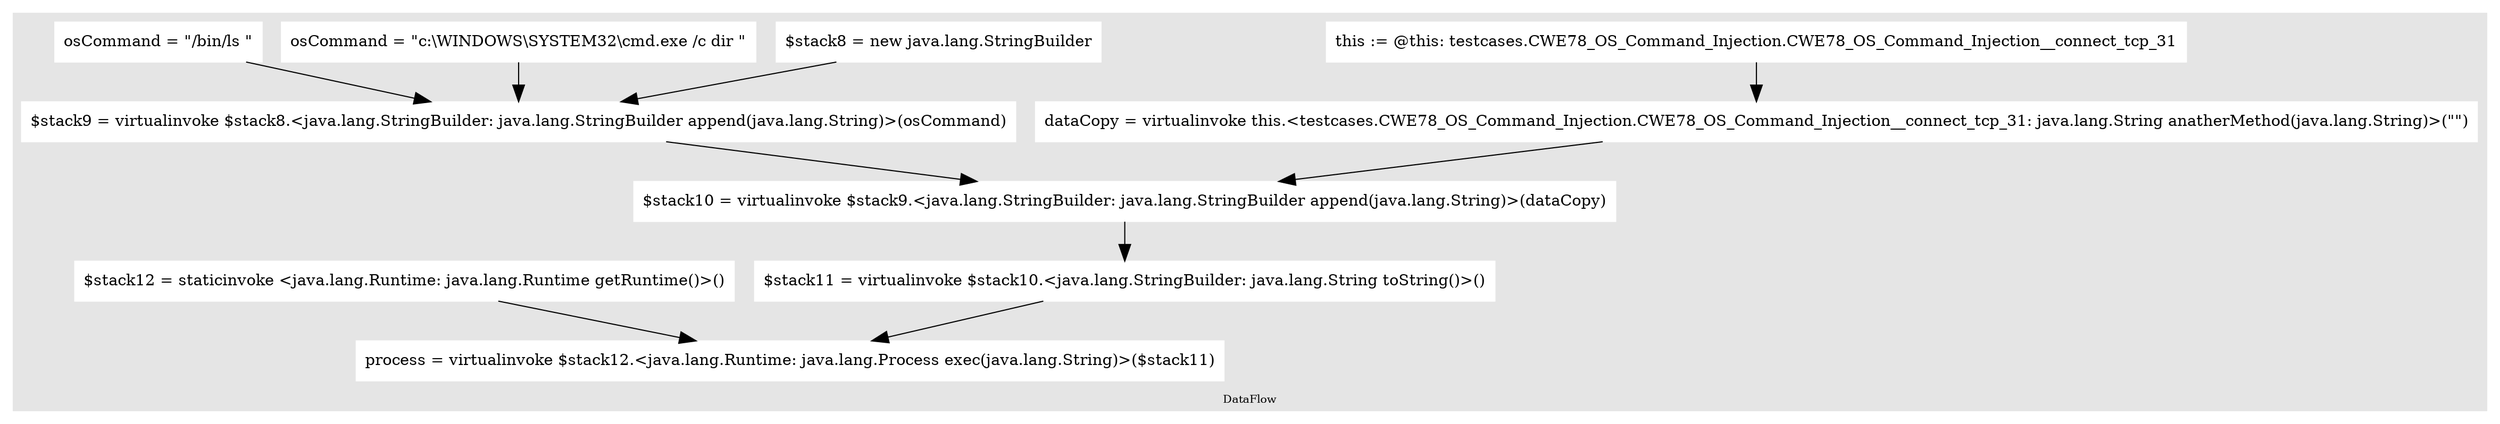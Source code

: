 digraph G {
	compound=true
	labelloc=b
	style=filled
	color=gray90
	node [shape=box,style=filled,color=white]
	edge [fontsize=10,arrowsize=1.5,fontcolor=grey40]
	fontsize=10

	subgraph cluster_1122130699 { 
		label = "DataFlow"
		1546908073[label="this := @this: testcases.CWE78_OS_Command_Injection.CWE78_OS_Command_Injection__connect_tcp_31"]
		592983282[label="$stack8 = new java.lang.StringBuilder"]
		447718425[label="osCommand = &quot;c:\\WINDOWS\\SYSTEM32\\cmd.exe /c dir &quot;"]
		168907708[label="osCommand = &quot;/bin/ls &quot;"]
		846254484[label="$stack9 = virtualinvoke $stack8.&lt;java.lang.StringBuilder: java.lang.StringBuilder append(java.lang.String)&gt;(osCommand)"]
		168907708 -> 846254484
		447718425 -> 846254484
		592983282 -> 846254484
		1168019749[label="dataCopy = virtualinvoke this.&lt;testcases.CWE78_OS_Command_Injection.CWE78_OS_Command_Injection__connect_tcp_31: java.lang.String anatherMethod(java.lang.String)&gt;(&quot;&quot;)"]
		1546908073 -> 1168019749
		1427381743[label="$stack10 = virtualinvoke $stack9.&lt;java.lang.StringBuilder: java.lang.StringBuilder append(java.lang.String)&gt;(dataCopy)"]
		1168019749 -> 1427381743
		846254484 -> 1427381743
		1280851663[label="$stack12 = staticinvoke &lt;java.lang.Runtime: java.lang.Runtime getRuntime()&gt;()"]
		129153987[label="$stack11 = virtualinvoke $stack10.&lt;java.lang.StringBuilder: java.lang.String toString()&gt;()"]
		1427381743 -> 129153987
		1764696127[label="process = virtualinvoke $stack12.&lt;java.lang.Runtime: java.lang.Process exec(java.lang.String)&gt;($stack11)"]
		129153987 -> 1764696127
		1280851663 -> 1764696127
	}

}